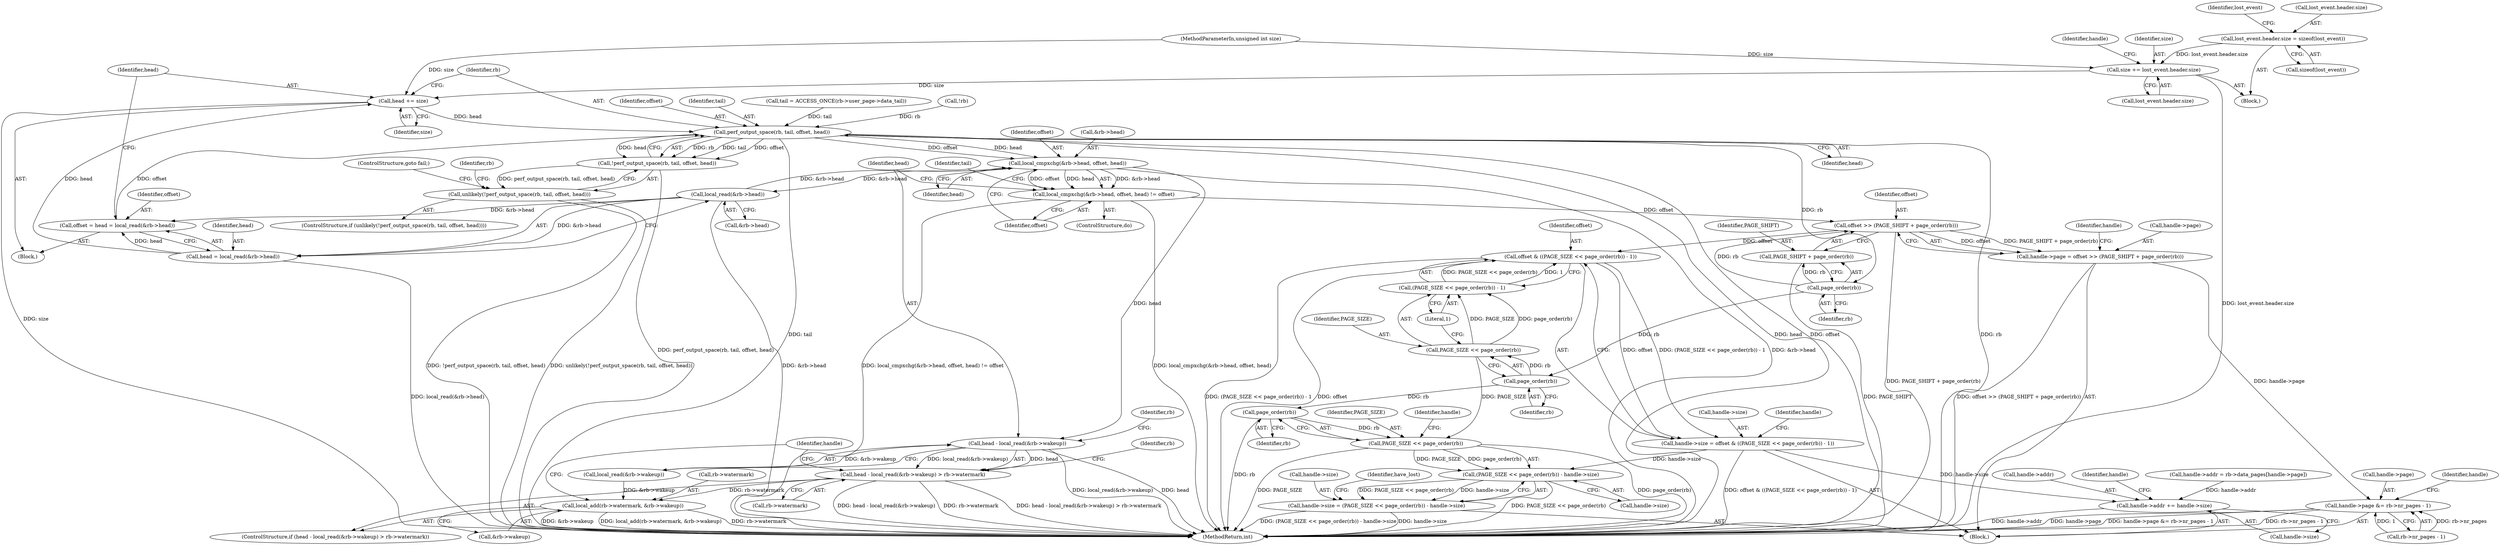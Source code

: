 digraph "0_linux_a8b0ca17b80e92faab46ee7179ba9e99ccb61233_68@API" {
"1000172" [label="(Call,lost_event.header.size = sizeof(lost_event))"];
"1000188" [label="(Call,size += lost_event.header.size)"];
"1000217" [label="(Call,head += size)"];
"1000223" [label="(Call,perf_output_space(rb, tail, offset, head))"];
"1000222" [label="(Call,!perf_output_space(rb, tail, offset, head))"];
"1000221" [label="(Call,unlikely(!perf_output_space(rb, tail, offset, head)))"];
"1000230" [label="(Call,local_cmpxchg(&rb->head, offset, head))"];
"1000212" [label="(Call,local_read(&rb->head))"];
"1000208" [label="(Call,offset = head = local_read(&rb->head))"];
"1000210" [label="(Call,head = local_read(&rb->head))"];
"1000229" [label="(Call,local_cmpxchg(&rb->head, offset, head) != offset)"];
"1000262" [label="(Call,offset >> (PAGE_SHIFT + page_order(rb)))"];
"1000258" [label="(Call,handle->page = offset >> (PAGE_SHIFT + page_order(rb)))"];
"1000268" [label="(Call,handle->page &= rb->nr_pages - 1)"];
"1000281" [label="(Call,offset & ((PAGE_SIZE << page_order(rb)) - 1))"];
"1000277" [label="(Call,handle->size = offset & ((PAGE_SIZE << page_order(rb)) - 1))"];
"1000300" [label="(Call,handle->addr += handle->size)"];
"1000311" [label="(Call,(PAGE_SIZE << page_order(rb)) - handle->size)"];
"1000307" [label="(Call,handle->size = (PAGE_SIZE << page_order(rb)) - handle->size)"];
"1000240" [label="(Call,head - local_read(&rb->wakeup))"];
"1000239" [label="(Call,head - local_read(&rb->wakeup) > rb->watermark)"];
"1000250" [label="(Call,local_add(rb->watermark, &rb->wakeup))"];
"1000266" [label="(Call,page_order(rb))"];
"1000264" [label="(Call,PAGE_SHIFT + page_order(rb))"];
"1000286" [label="(Call,page_order(rb))"];
"1000284" [label="(Call,PAGE_SIZE << page_order(rb))"];
"1000283" [label="(Call,(PAGE_SIZE << page_order(rb)) - 1)"];
"1000312" [label="(Call,PAGE_SIZE << page_order(rb))"];
"1000314" [label="(Call,page_order(rb))"];
"1000281" [label="(Call,offset & ((PAGE_SIZE << page_order(rb)) - 1))"];
"1000222" [label="(Call,!perf_output_space(rb, tail, offset, head))"];
"1000188" [label="(Call,size += lost_event.header.size)"];
"1000312" [label="(Call,PAGE_SIZE << page_order(rb))"];
"1000240" [label="(Call,head - local_read(&rb->wakeup))"];
"1000183" [label="(Identifier,lost_event)"];
"1000266" [label="(Call,page_order(rb))"];
"1000262" [label="(Call,offset >> (PAGE_SHIFT + page_order(rb)))"];
"1000219" [label="(Identifier,size)"];
"1000199" [label="(Call,tail = ACCESS_ONCE(rb->user_page->data_tail))"];
"1000291" [label="(Identifier,handle)"];
"1000285" [label="(Identifier,PAGE_SIZE)"];
"1000235" [label="(Identifier,offset)"];
"1000105" [label="(MethodParameterIn,unsigned int size)"];
"1000231" [label="(Call,&rb->head)"];
"1000208" [label="(Call,offset = head = local_read(&rb->head))"];
"1000300" [label="(Call,handle->addr += handle->size)"];
"1000133" [label="(Call,!rb)"];
"1000270" [label="(Identifier,handle)"];
"1000309" [label="(Identifier,handle)"];
"1000227" [label="(Identifier,head)"];
"1000287" [label="(Identifier,rb)"];
"1000172" [label="(Call,lost_event.header.size = sizeof(lost_event))"];
"1000311" [label="(Call,(PAGE_SIZE << page_order(rb)) - handle->size)"];
"1000211" [label="(Identifier,head)"];
"1000230" [label="(Call,local_cmpxchg(&rb->head, offset, head))"];
"1000250" [label="(Call,local_add(rb->watermark, &rb->wakeup))"];
"1000304" [label="(Call,handle->size)"];
"1000314" [label="(Call,page_order(rb))"];
"1000258" [label="(Call,handle->page = offset >> (PAGE_SHIFT + page_order(rb)))"];
"1000282" [label="(Identifier,offset)"];
"1000263" [label="(Identifier,offset)"];
"1000241" [label="(Identifier,head)"];
"1000269" [label="(Call,handle->page)"];
"1000239" [label="(Call,head - local_read(&rb->wakeup) > rb->watermark)"];
"1000286" [label="(Call,page_order(rb))"];
"1000200" [label="(Identifier,tail)"];
"1000320" [label="(Identifier,have_lost)"];
"1000316" [label="(Call,handle->size)"];
"1000289" [label="(Call,handle->addr = rb->data_pages[handle->page])"];
"1000223" [label="(Call,perf_output_space(rb, tail, offset, head))"];
"1000217" [label="(Call,head += size)"];
"1000108" [label="(Block,)"];
"1000308" [label="(Call,handle->size)"];
"1000171" [label="(Block,)"];
"1000267" [label="(Identifier,rb)"];
"1000288" [label="(Literal,1)"];
"1000317" [label="(Identifier,handle)"];
"1000284" [label="(Call,PAGE_SIZE << page_order(rb))"];
"1000242" [label="(Call,local_read(&rb->wakeup))"];
"1000233" [label="(Identifier,rb)"];
"1000238" [label="(ControlStructure,if (head - local_read(&rb->wakeup) > rb->watermark))"];
"1000190" [label="(Call,lost_event.header.size)"];
"1000248" [label="(Identifier,rb)"];
"1000254" [label="(Call,&rb->wakeup)"];
"1000301" [label="(Call,handle->addr)"];
"1000178" [label="(Call,sizeof(lost_event))"];
"1000272" [label="(Call,rb->nr_pages - 1)"];
"1000251" [label="(Call,rb->watermark)"];
"1000226" [label="(Identifier,offset)"];
"1000283" [label="(Call,(PAGE_SIZE << page_order(rb)) - 1)"];
"1000210" [label="(Call,head = local_read(&rb->head))"];
"1000236" [label="(Identifier,head)"];
"1000264" [label="(Call,PAGE_SHIFT + page_order(rb))"];
"1000278" [label="(Call,handle->size)"];
"1000268" [label="(Call,handle->page &= rb->nr_pages - 1)"];
"1000307" [label="(Call,handle->size = (PAGE_SIZE << page_order(rb)) - handle->size)"];
"1000265" [label="(Identifier,PAGE_SHIFT)"];
"1000220" [label="(ControlStructure,if (unlikely(!perf_output_space(rb, tail, offset, head))))"];
"1000197" [label="(ControlStructure,do)"];
"1000313" [label="(Identifier,PAGE_SIZE)"];
"1000209" [label="(Identifier,offset)"];
"1000252" [label="(Identifier,rb)"];
"1000212" [label="(Call,local_read(&rb->head))"];
"1000218" [label="(Identifier,head)"];
"1000221" [label="(Call,unlikely(!perf_output_space(rb, tail, offset, head)))"];
"1000315" [label="(Identifier,rb)"];
"1000229" [label="(Call,local_cmpxchg(&rb->head, offset, head) != offset)"];
"1000228" [label="(ControlStructure,goto fail;)"];
"1000237" [label="(Identifier,offset)"];
"1000196" [label="(Identifier,handle)"];
"1000189" [label="(Identifier,size)"];
"1000225" [label="(Identifier,tail)"];
"1000247" [label="(Call,rb->watermark)"];
"1000173" [label="(Call,lost_event.header.size)"];
"1000259" [label="(Call,handle->page)"];
"1000224" [label="(Identifier,rb)"];
"1000198" [label="(Block,)"];
"1000279" [label="(Identifier,handle)"];
"1000260" [label="(Identifier,handle)"];
"1000213" [label="(Call,&rb->head)"];
"1000376" [label="(MethodReturn,int)"];
"1000277" [label="(Call,handle->size = offset & ((PAGE_SIZE << page_order(rb)) - 1))"];
"1000172" -> "1000171"  [label="AST: "];
"1000172" -> "1000178"  [label="CFG: "];
"1000173" -> "1000172"  [label="AST: "];
"1000178" -> "1000172"  [label="AST: "];
"1000183" -> "1000172"  [label="CFG: "];
"1000172" -> "1000188"  [label="DDG: lost_event.header.size"];
"1000188" -> "1000171"  [label="AST: "];
"1000188" -> "1000190"  [label="CFG: "];
"1000189" -> "1000188"  [label="AST: "];
"1000190" -> "1000188"  [label="AST: "];
"1000196" -> "1000188"  [label="CFG: "];
"1000188" -> "1000376"  [label="DDG: lost_event.header.size"];
"1000105" -> "1000188"  [label="DDG: size"];
"1000188" -> "1000217"  [label="DDG: size"];
"1000217" -> "1000198"  [label="AST: "];
"1000217" -> "1000219"  [label="CFG: "];
"1000218" -> "1000217"  [label="AST: "];
"1000219" -> "1000217"  [label="AST: "];
"1000224" -> "1000217"  [label="CFG: "];
"1000217" -> "1000376"  [label="DDG: size"];
"1000105" -> "1000217"  [label="DDG: size"];
"1000210" -> "1000217"  [label="DDG: head"];
"1000217" -> "1000223"  [label="DDG: head"];
"1000223" -> "1000222"  [label="AST: "];
"1000223" -> "1000227"  [label="CFG: "];
"1000224" -> "1000223"  [label="AST: "];
"1000225" -> "1000223"  [label="AST: "];
"1000226" -> "1000223"  [label="AST: "];
"1000227" -> "1000223"  [label="AST: "];
"1000222" -> "1000223"  [label="CFG: "];
"1000223" -> "1000376"  [label="DDG: tail"];
"1000223" -> "1000376"  [label="DDG: head"];
"1000223" -> "1000376"  [label="DDG: offset"];
"1000223" -> "1000376"  [label="DDG: rb"];
"1000223" -> "1000222"  [label="DDG: rb"];
"1000223" -> "1000222"  [label="DDG: tail"];
"1000223" -> "1000222"  [label="DDG: offset"];
"1000223" -> "1000222"  [label="DDG: head"];
"1000133" -> "1000223"  [label="DDG: rb"];
"1000199" -> "1000223"  [label="DDG: tail"];
"1000208" -> "1000223"  [label="DDG: offset"];
"1000223" -> "1000230"  [label="DDG: offset"];
"1000223" -> "1000230"  [label="DDG: head"];
"1000223" -> "1000266"  [label="DDG: rb"];
"1000222" -> "1000221"  [label="AST: "];
"1000221" -> "1000222"  [label="CFG: "];
"1000222" -> "1000376"  [label="DDG: perf_output_space(rb, tail, offset, head)"];
"1000222" -> "1000221"  [label="DDG: perf_output_space(rb, tail, offset, head)"];
"1000221" -> "1000220"  [label="AST: "];
"1000233" -> "1000221"  [label="CFG: "];
"1000228" -> "1000221"  [label="CFG: "];
"1000221" -> "1000376"  [label="DDG: unlikely(!perf_output_space(rb, tail, offset, head))"];
"1000221" -> "1000376"  [label="DDG: !perf_output_space(rb, tail, offset, head)"];
"1000230" -> "1000229"  [label="AST: "];
"1000230" -> "1000236"  [label="CFG: "];
"1000231" -> "1000230"  [label="AST: "];
"1000235" -> "1000230"  [label="AST: "];
"1000236" -> "1000230"  [label="AST: "];
"1000237" -> "1000230"  [label="CFG: "];
"1000230" -> "1000376"  [label="DDG: &rb->head"];
"1000230" -> "1000212"  [label="DDG: &rb->head"];
"1000230" -> "1000229"  [label="DDG: &rb->head"];
"1000230" -> "1000229"  [label="DDG: offset"];
"1000230" -> "1000229"  [label="DDG: head"];
"1000212" -> "1000230"  [label="DDG: &rb->head"];
"1000230" -> "1000240"  [label="DDG: head"];
"1000212" -> "1000210"  [label="AST: "];
"1000212" -> "1000213"  [label="CFG: "];
"1000213" -> "1000212"  [label="AST: "];
"1000210" -> "1000212"  [label="CFG: "];
"1000212" -> "1000376"  [label="DDG: &rb->head"];
"1000212" -> "1000208"  [label="DDG: &rb->head"];
"1000212" -> "1000210"  [label="DDG: &rb->head"];
"1000208" -> "1000198"  [label="AST: "];
"1000208" -> "1000210"  [label="CFG: "];
"1000209" -> "1000208"  [label="AST: "];
"1000210" -> "1000208"  [label="AST: "];
"1000218" -> "1000208"  [label="CFG: "];
"1000210" -> "1000208"  [label="DDG: head"];
"1000211" -> "1000210"  [label="AST: "];
"1000210" -> "1000376"  [label="DDG: local_read(&rb->head)"];
"1000229" -> "1000197"  [label="AST: "];
"1000229" -> "1000237"  [label="CFG: "];
"1000237" -> "1000229"  [label="AST: "];
"1000200" -> "1000229"  [label="CFG: "];
"1000241" -> "1000229"  [label="CFG: "];
"1000229" -> "1000376"  [label="DDG: local_cmpxchg(&rb->head, offset, head) != offset"];
"1000229" -> "1000376"  [label="DDG: local_cmpxchg(&rb->head, offset, head)"];
"1000229" -> "1000262"  [label="DDG: offset"];
"1000262" -> "1000258"  [label="AST: "];
"1000262" -> "1000264"  [label="CFG: "];
"1000263" -> "1000262"  [label="AST: "];
"1000264" -> "1000262"  [label="AST: "];
"1000258" -> "1000262"  [label="CFG: "];
"1000262" -> "1000376"  [label="DDG: PAGE_SHIFT + page_order(rb)"];
"1000262" -> "1000258"  [label="DDG: offset"];
"1000262" -> "1000258"  [label="DDG: PAGE_SHIFT + page_order(rb)"];
"1000266" -> "1000262"  [label="DDG: rb"];
"1000262" -> "1000281"  [label="DDG: offset"];
"1000258" -> "1000108"  [label="AST: "];
"1000259" -> "1000258"  [label="AST: "];
"1000270" -> "1000258"  [label="CFG: "];
"1000258" -> "1000376"  [label="DDG: offset >> (PAGE_SHIFT + page_order(rb))"];
"1000258" -> "1000268"  [label="DDG: handle->page"];
"1000268" -> "1000108"  [label="AST: "];
"1000268" -> "1000272"  [label="CFG: "];
"1000269" -> "1000268"  [label="AST: "];
"1000272" -> "1000268"  [label="AST: "];
"1000279" -> "1000268"  [label="CFG: "];
"1000268" -> "1000376"  [label="DDG: handle->page"];
"1000268" -> "1000376"  [label="DDG: handle->page &= rb->nr_pages - 1"];
"1000268" -> "1000376"  [label="DDG: rb->nr_pages - 1"];
"1000272" -> "1000268"  [label="DDG: rb->nr_pages"];
"1000272" -> "1000268"  [label="DDG: 1"];
"1000281" -> "1000277"  [label="AST: "];
"1000281" -> "1000283"  [label="CFG: "];
"1000282" -> "1000281"  [label="AST: "];
"1000283" -> "1000281"  [label="AST: "];
"1000277" -> "1000281"  [label="CFG: "];
"1000281" -> "1000376"  [label="DDG: offset"];
"1000281" -> "1000376"  [label="DDG: (PAGE_SIZE << page_order(rb)) - 1"];
"1000281" -> "1000277"  [label="DDG: offset"];
"1000281" -> "1000277"  [label="DDG: (PAGE_SIZE << page_order(rb)) - 1"];
"1000283" -> "1000281"  [label="DDG: PAGE_SIZE << page_order(rb)"];
"1000283" -> "1000281"  [label="DDG: 1"];
"1000277" -> "1000108"  [label="AST: "];
"1000278" -> "1000277"  [label="AST: "];
"1000291" -> "1000277"  [label="CFG: "];
"1000277" -> "1000376"  [label="DDG: offset & ((PAGE_SIZE << page_order(rb)) - 1)"];
"1000277" -> "1000300"  [label="DDG: handle->size"];
"1000277" -> "1000311"  [label="DDG: handle->size"];
"1000300" -> "1000108"  [label="AST: "];
"1000300" -> "1000304"  [label="CFG: "];
"1000301" -> "1000300"  [label="AST: "];
"1000304" -> "1000300"  [label="AST: "];
"1000309" -> "1000300"  [label="CFG: "];
"1000300" -> "1000376"  [label="DDG: handle->addr"];
"1000289" -> "1000300"  [label="DDG: handle->addr"];
"1000311" -> "1000307"  [label="AST: "];
"1000311" -> "1000316"  [label="CFG: "];
"1000312" -> "1000311"  [label="AST: "];
"1000316" -> "1000311"  [label="AST: "];
"1000307" -> "1000311"  [label="CFG: "];
"1000311" -> "1000376"  [label="DDG: PAGE_SIZE << page_order(rb)"];
"1000311" -> "1000307"  [label="DDG: PAGE_SIZE << page_order(rb)"];
"1000311" -> "1000307"  [label="DDG: handle->size"];
"1000312" -> "1000311"  [label="DDG: PAGE_SIZE"];
"1000312" -> "1000311"  [label="DDG: page_order(rb)"];
"1000307" -> "1000108"  [label="AST: "];
"1000308" -> "1000307"  [label="AST: "];
"1000320" -> "1000307"  [label="CFG: "];
"1000307" -> "1000376"  [label="DDG: (PAGE_SIZE << page_order(rb)) - handle->size"];
"1000307" -> "1000376"  [label="DDG: handle->size"];
"1000240" -> "1000239"  [label="AST: "];
"1000240" -> "1000242"  [label="CFG: "];
"1000241" -> "1000240"  [label="AST: "];
"1000242" -> "1000240"  [label="AST: "];
"1000248" -> "1000240"  [label="CFG: "];
"1000240" -> "1000376"  [label="DDG: local_read(&rb->wakeup)"];
"1000240" -> "1000376"  [label="DDG: head"];
"1000240" -> "1000239"  [label="DDG: head"];
"1000240" -> "1000239"  [label="DDG: local_read(&rb->wakeup)"];
"1000242" -> "1000240"  [label="DDG: &rb->wakeup"];
"1000239" -> "1000238"  [label="AST: "];
"1000239" -> "1000247"  [label="CFG: "];
"1000247" -> "1000239"  [label="AST: "];
"1000252" -> "1000239"  [label="CFG: "];
"1000260" -> "1000239"  [label="CFG: "];
"1000239" -> "1000376"  [label="DDG: head - local_read(&rb->wakeup) > rb->watermark"];
"1000239" -> "1000376"  [label="DDG: head - local_read(&rb->wakeup)"];
"1000239" -> "1000376"  [label="DDG: rb->watermark"];
"1000239" -> "1000250"  [label="DDG: rb->watermark"];
"1000250" -> "1000238"  [label="AST: "];
"1000250" -> "1000254"  [label="CFG: "];
"1000251" -> "1000250"  [label="AST: "];
"1000254" -> "1000250"  [label="AST: "];
"1000260" -> "1000250"  [label="CFG: "];
"1000250" -> "1000376"  [label="DDG: rb->watermark"];
"1000250" -> "1000376"  [label="DDG: &rb->wakeup"];
"1000250" -> "1000376"  [label="DDG: local_add(rb->watermark, &rb->wakeup)"];
"1000242" -> "1000250"  [label="DDG: &rb->wakeup"];
"1000266" -> "1000264"  [label="AST: "];
"1000266" -> "1000267"  [label="CFG: "];
"1000267" -> "1000266"  [label="AST: "];
"1000264" -> "1000266"  [label="CFG: "];
"1000266" -> "1000264"  [label="DDG: rb"];
"1000266" -> "1000286"  [label="DDG: rb"];
"1000265" -> "1000264"  [label="AST: "];
"1000264" -> "1000376"  [label="DDG: PAGE_SHIFT"];
"1000286" -> "1000284"  [label="AST: "];
"1000286" -> "1000287"  [label="CFG: "];
"1000287" -> "1000286"  [label="AST: "];
"1000284" -> "1000286"  [label="CFG: "];
"1000286" -> "1000284"  [label="DDG: rb"];
"1000286" -> "1000314"  [label="DDG: rb"];
"1000284" -> "1000283"  [label="AST: "];
"1000285" -> "1000284"  [label="AST: "];
"1000288" -> "1000284"  [label="CFG: "];
"1000284" -> "1000283"  [label="DDG: PAGE_SIZE"];
"1000284" -> "1000283"  [label="DDG: page_order(rb)"];
"1000284" -> "1000312"  [label="DDG: PAGE_SIZE"];
"1000283" -> "1000288"  [label="CFG: "];
"1000288" -> "1000283"  [label="AST: "];
"1000312" -> "1000314"  [label="CFG: "];
"1000313" -> "1000312"  [label="AST: "];
"1000314" -> "1000312"  [label="AST: "];
"1000317" -> "1000312"  [label="CFG: "];
"1000312" -> "1000376"  [label="DDG: PAGE_SIZE"];
"1000312" -> "1000376"  [label="DDG: page_order(rb)"];
"1000314" -> "1000312"  [label="DDG: rb"];
"1000314" -> "1000315"  [label="CFG: "];
"1000315" -> "1000314"  [label="AST: "];
"1000314" -> "1000376"  [label="DDG: rb"];
}

